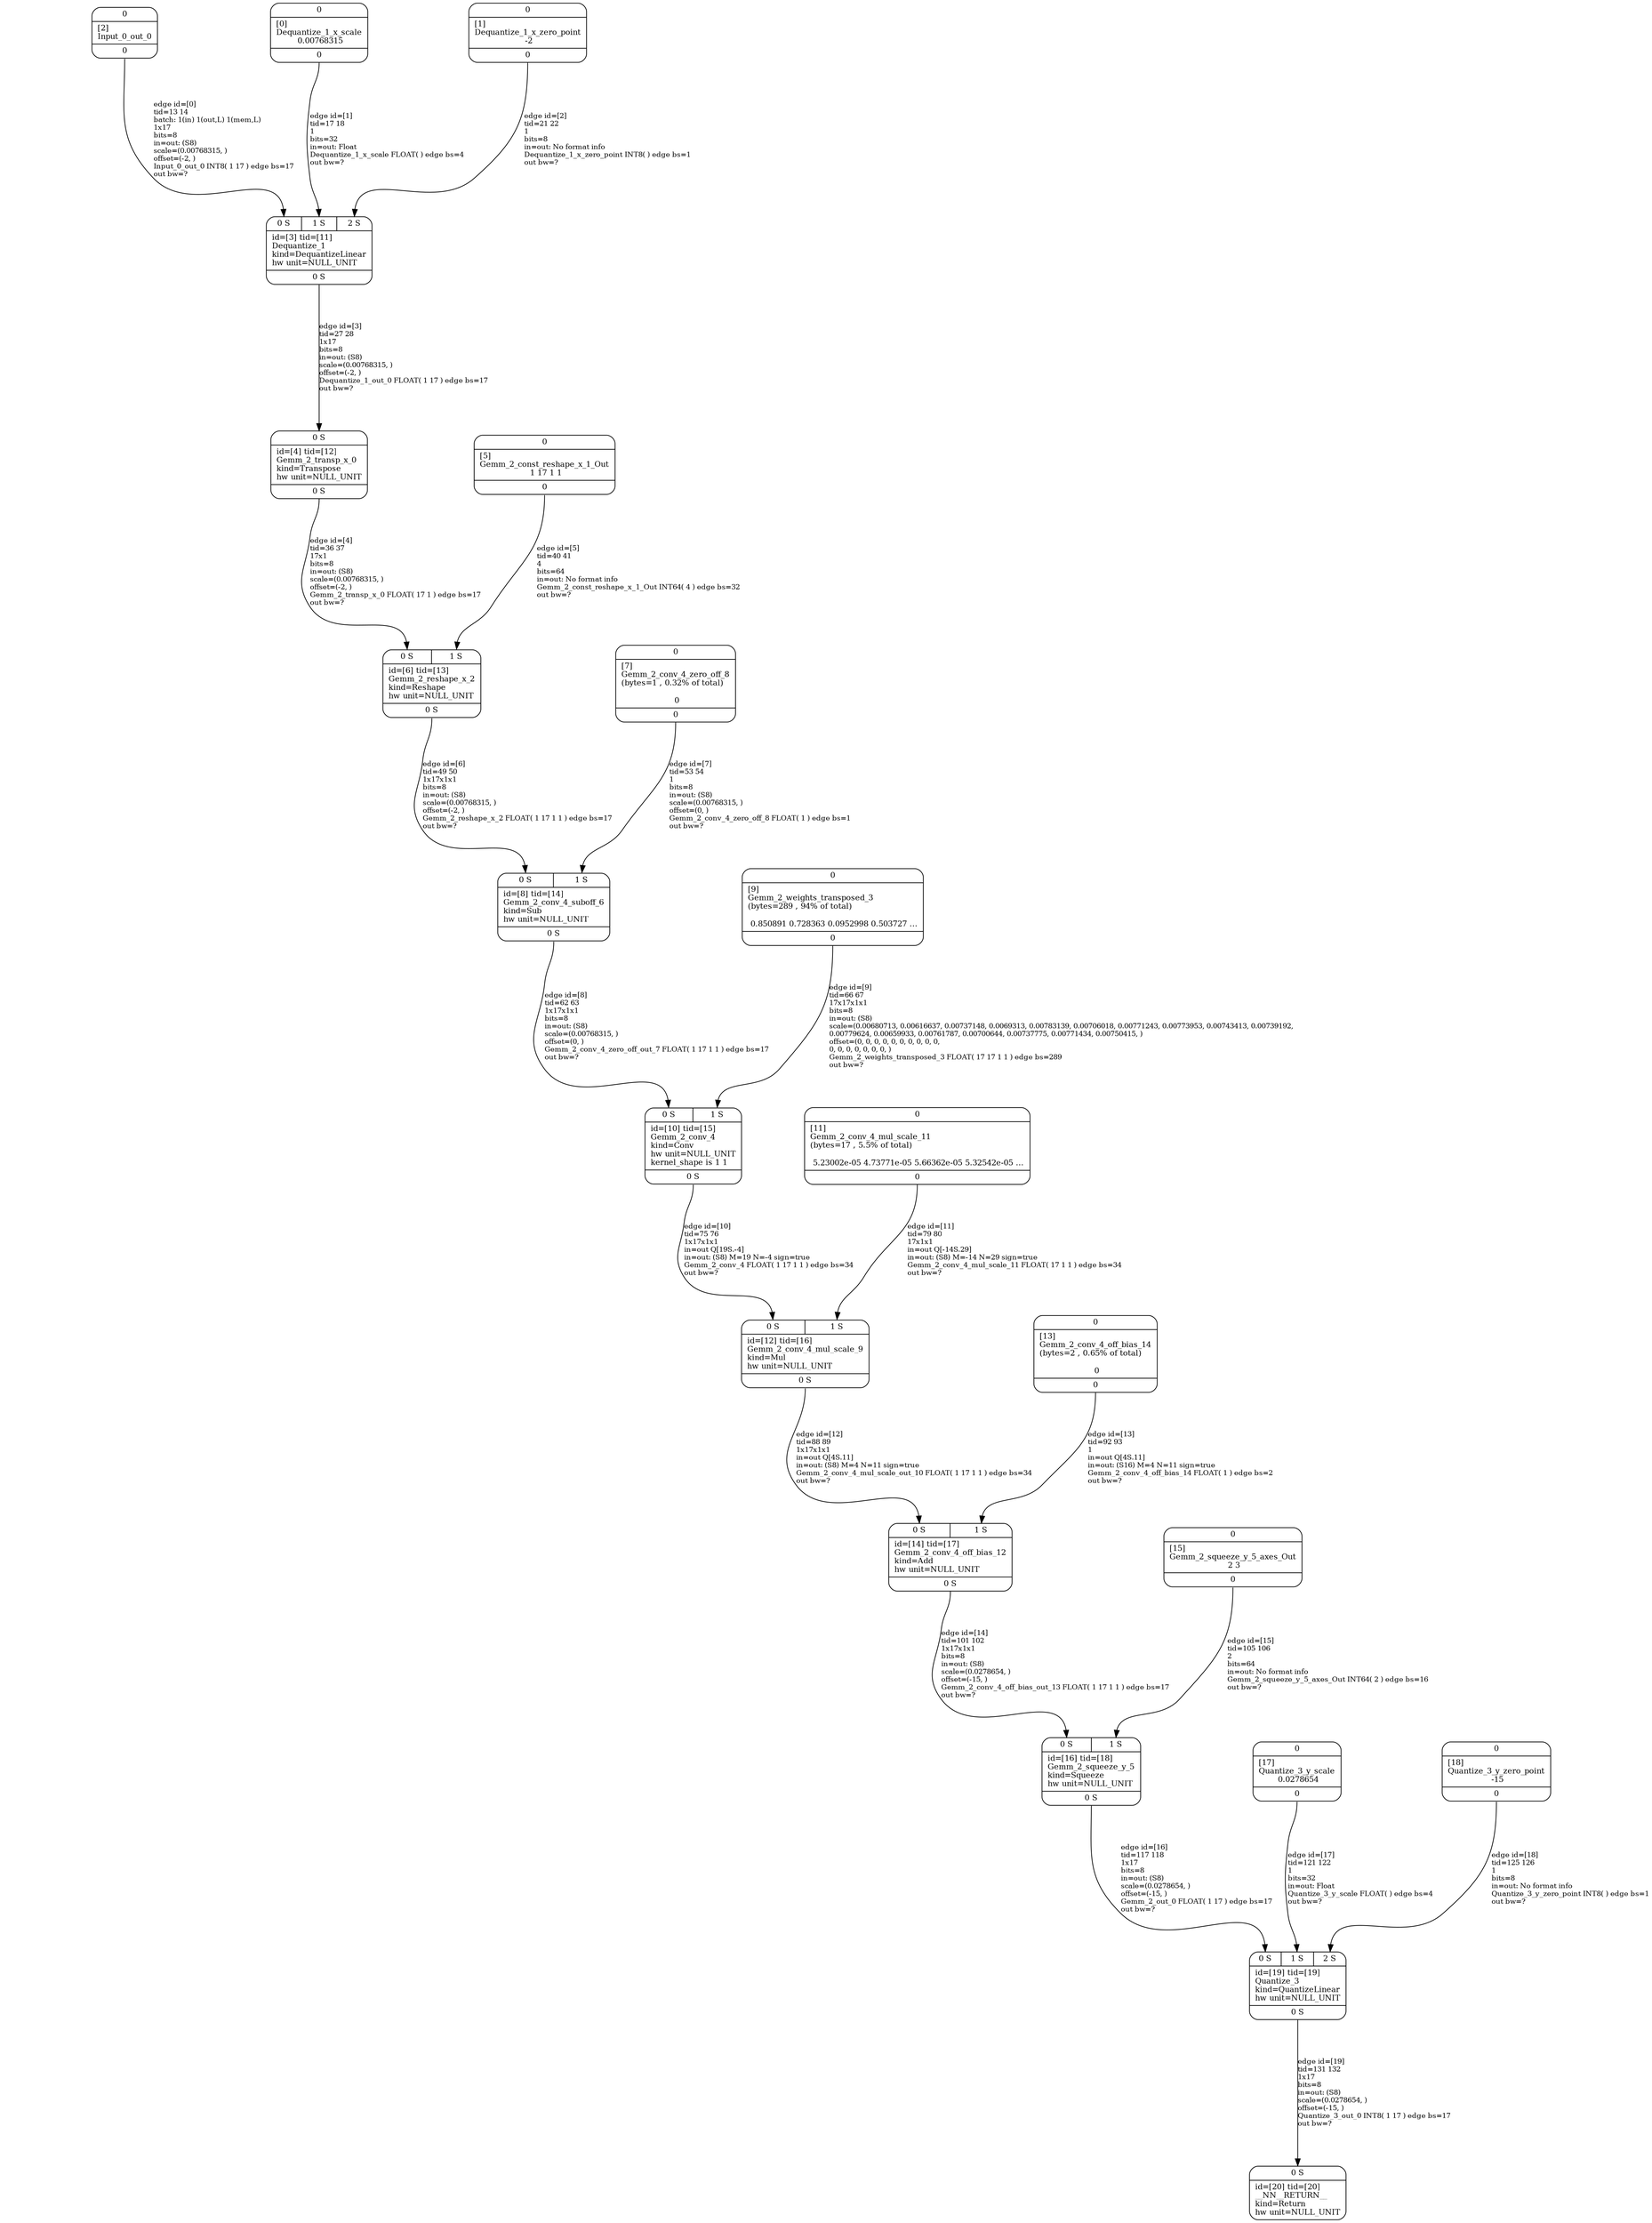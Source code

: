 digraph G {
graph [ fontsize=11 ];
node [ fontsize=11 ];
edge [ fontsize=10 ];
rankdir=BU
ranksep=1.5
nodesep=1
splines=spline
compound=true
Graphinfo [ label="" shape=plaintext, style=rounded, color=black, fontname="Arial-Bold" ];
Gemm_2_conv_4_off_bias_14 [ label="{ { <i0> 0} |  [13]\lGemm_2_conv_4_off_bias_14\l(bytes=2 , 0.65% of total)\l\l 0 | { <o0> 0} }", shape=record, color=black, style=rounded  ] ;
Dequantize_1_x_scale [ label="{ { <i0> 0} |  [0]\lDequantize_1_x_scale\l 0.00768315 | { <o0> 0} }", shape=record, color=black, style=rounded  ] ;
Quantize_3_y_zero_point [ label="{ { <i0> 0} |  [18]\lQuantize_3_y_zero_point\l -15 | { <o0> 0} }", shape=record, color=black, style=rounded  ] ;
Input_0_out_0 [ label="{ { <i0> 0} |  [2]\lInput_0_out_0 | { <o0> 0} }", shape=record, color=black, style=rounded  ] ;
Gemm_2_const_reshape_x_1_Out [ label="{ { <i0> 0} |  [5]\lGemm_2_const_reshape_x_1_Out\l 1 17 1 1 | { <o0> 0} }", shape=record, color=black, style=rounded  ] ;
Gemm_2_weights_transposed_3 [ label="{ { <i0> 0} |  [9]\lGemm_2_weights_transposed_3\l(bytes=289 , 94% of total)\l\l 0.850891 0.728363 0.0952998 0.503727 ... | { <o0> 0} }", shape=record, color=black, style=rounded  ] ;
Gemm_2_conv_4_mul_scale_11 [ label="{ { <i0> 0} |  [11]\lGemm_2_conv_4_mul_scale_11\l(bytes=17 , 5.5% of total)\l\l 5.23002e-05 4.73771e-05 5.66362e-05 5.32542e-05 ... | { <o0> 0} }", shape=record, color=black, style=rounded  ] ;
Dequantize_1_x_zero_point [ label="{ { <i0> 0} |  [1]\lDequantize_1_x_zero_point\l -2 | { <o0> 0} }", shape=record, color=black, style=rounded  ] ;
Gemm_2_squeeze_y_5_axes_Out [ label="{ { <i0> 0} |  [15]\lGemm_2_squeeze_y_5_axes_Out\l 2 3 | { <o0> 0} }", shape=record, color=black, style=rounded  ] ;
Gemm_2_conv_4_zero_off_8 [ label="{ { <i0> 0} |  [7]\lGemm_2_conv_4_zero_off_8\l(bytes=1 , 0.32% of total)\l\l 0 | { <o0> 0} }", shape=record, color=black, style=rounded  ] ;
Quantize_3_y_scale [ label="{ { <i0> 0} |  [17]\lQuantize_3_y_scale\l 0.0278654 | { <o0> 0} }", shape=record, color=black, style=rounded  ] ;
Dequantize_1 [ label="{ { < i0>  0 S  | < i1>  1 S  | < i2>  2 S } | id=[3] tid=[11]\lDequantize_1\lkind=DequantizeLinear\lhw unit=NULL_UNIT\l | { < o0>  0 S } }", shape=record, color=black, style=rounded  ] ;
Gemm_2_transp_x_0 [ label="{ { < i0>  0 S } | id=[4] tid=[12]\lGemm_2_transp_x_0\lkind=Transpose\lhw unit=NULL_UNIT\l | { < o0>  0 S } }", shape=record, color=black, style=rounded  ] ;
Gemm_2_reshape_x_2 [ label="{ { < i0>  0 S  | < i1>  1 S } | id=[6] tid=[13]\lGemm_2_reshape_x_2\lkind=Reshape\lhw unit=NULL_UNIT\l | { < o0>  0 S } }", shape=record, color=black, style=rounded  ] ;
Gemm_2_conv_4_suboff_6 [ label="{ { < i0>  0 S  | < i1>  1 S } | id=[8] tid=[14]\lGemm_2_conv_4_suboff_6\lkind=Sub\lhw unit=NULL_UNIT\l | { < o0>  0 S } }", shape=record, color=black, style=rounded  ] ;
Gemm_2_conv_4 [ label="{ { < i0>  0 S  | < i1>  1 S } | id=[10] tid=[15]\lGemm_2_conv_4\lkind=Conv\lhw unit=NULL_UNIT\lkernel_shape is 1 1\l | { < o0>  0 S } }", shape=record, color=black, style=rounded  ] ;
Gemm_2_conv_4_mul_scale_9 [ label="{ { < i0>  0 S  | < i1>  1 S } | id=[12] tid=[16]\lGemm_2_conv_4_mul_scale_9\lkind=Mul\lhw unit=NULL_UNIT\l | { < o0>  0 S } }", shape=record, color=black, style=rounded  ] ;
Gemm_2_conv_4_off_bias_12 [ label="{ { < i0>  0 S  | < i1>  1 S } | id=[14] tid=[17]\lGemm_2_conv_4_off_bias_12\lkind=Add\lhw unit=NULL_UNIT\l | { < o0>  0 S } }", shape=record, color=black, style=rounded  ] ;
Gemm_2_squeeze_y_5 [ label="{ { < i0>  0 S  | < i1>  1 S } | id=[16] tid=[18]\lGemm_2_squeeze_y_5\lkind=Squeeze\lhw unit=NULL_UNIT\l | { < o0>  0 S } }", shape=record, color=black, style=rounded  ] ;
Quantize_3 [ label="{ { < i0>  0 S  | < i1>  1 S  | < i2>  2 S } | id=[19] tid=[19]\lQuantize_3\lkind=QuantizeLinear\lhw unit=NULL_UNIT\l | { < o0>  0 S } }", shape=record, color=black, style=rounded  ] ;
__NN__RETURN__ [ label="{ { < i0>  0 S } | id=[20] tid=[20]\l__NN__RETURN__\lkind=Return\lhw unit=NULL_UNIT\l}", shape=record, color=black, style=rounded  ] ;
Input_0_out_0:o0:s->Dequantize_1:i0:n [ label="edge id=[0]\ltid=13 14\lbatch: 1(in) 1(out,L) 1(mem,L) \l1x17\lbits=8\lin=out: (S8)\lscale=(0.00768315, )\loffset=(-2, )\lInput_0_out_0 INT8( 1 17 ) edge bs=17\lout bw=?\l" ]; 
Dequantize_1_x_scale:o0:s->Dequantize_1:i1:n [ label="edge id=[1]\ltid=17 18\l1\lbits=32\lin=out: Float\lDequantize_1_x_scale FLOAT( ) edge bs=4\lout bw=?\l" ]; 
Dequantize_1_x_zero_point:o0:s->Dequantize_1:i2:n [ label="edge id=[2]\ltid=21 22\l1\lbits=8\lin=out: No format info\lDequantize_1_x_zero_point INT8( ) edge bs=1\lout bw=?\l" ]; 
Dequantize_1:o0:s->Gemm_2_transp_x_0:i0:n [ label="edge id=[3]\ltid=27 28\l1x17\lbits=8\lin=out: (S8)\lscale=(0.00768315, )\loffset=(-2, )\lDequantize_1_out_0 FLOAT( 1 17 ) edge bs=17\lout bw=?\l" ]; 
Gemm_2_transp_x_0:o0:s->Gemm_2_reshape_x_2:i0:n [ label="edge id=[4]\ltid=36 37\l17x1\lbits=8\lin=out: (S8)\lscale=(0.00768315, )\loffset=(-2, )\lGemm_2_transp_x_0 FLOAT( 17 1 ) edge bs=17\lout bw=?\l" ]; 
Gemm_2_const_reshape_x_1_Out:o0:s->Gemm_2_reshape_x_2:i1:n [ label="edge id=[5]\ltid=40 41\l4\lbits=64\lin=out: No format info\lGemm_2_const_reshape_x_1_Out INT64( 4 ) edge bs=32\lout bw=?\l" ]; 
Gemm_2_reshape_x_2:o0:s->Gemm_2_conv_4_suboff_6:i0:n [ label="edge id=[6]\ltid=49 50\l1x17x1x1\lbits=8\lin=out: (S8)\lscale=(0.00768315, )\loffset=(-2, )\lGemm_2_reshape_x_2 FLOAT( 1 17 1 1 ) edge bs=17\lout bw=?\l" ]; 
Gemm_2_conv_4_zero_off_8:o0:s->Gemm_2_conv_4_suboff_6:i1:n [ label="edge id=[7]\ltid=53 54\l1\lbits=8\lin=out: (S8)\lscale=(0.00768315, )\loffset=(0, )\lGemm_2_conv_4_zero_off_8 FLOAT( 1 ) edge bs=1\lout bw=?\l" ]; 
Gemm_2_conv_4_suboff_6:o0:s->Gemm_2_conv_4:i0:n [ label="edge id=[8]\ltid=62 63\l1x17x1x1\lbits=8\lin=out: (S8)\lscale=(0.00768315, )\loffset=(0, )\lGemm_2_conv_4_zero_off_out_7 FLOAT( 1 17 1 1 ) edge bs=17\lout bw=?\l" ]; 
Gemm_2_weights_transposed_3:o0:s->Gemm_2_conv_4:i1:n [ label="edge id=[9]\ltid=66 67\l17x17x1x1\lbits=8\lin=out: (S8)\lscale=(0.00680713, 0.00616637, 0.00737148, 0.0069313, 0.00783139, 0.00706018, 0.00771243, 0.00773953, 0.00743413, 0.00739192, \l0.00779624, 0.00659933, 0.00761787, 0.00700644, 0.00737775, 0.00771434, 0.00750415, )\loffset=(0, 0, 0, 0, 0, 0, 0, 0, 0, 0, \l0, 0, 0, 0, 0, 0, 0, )\lGemm_2_weights_transposed_3 FLOAT( 17 17 1 1 ) edge bs=289\lout bw=?\l" ]; 
Gemm_2_conv_4:o0:s->Gemm_2_conv_4_mul_scale_9:i0:n [ label="edge id=[10]\ltid=75 76\l1x17x1x1\lin=out Q[19S.-4]\lin=out: (S8) M=19 N=-4 sign=true\lGemm_2_conv_4 FLOAT( 1 17 1 1 ) edge bs=34\lout bw=?\l" ]; 
Gemm_2_conv_4_mul_scale_11:o0:s->Gemm_2_conv_4_mul_scale_9:i1:n [ label="edge id=[11]\ltid=79 80\l17x1x1\lin=out Q[-14S.29]\lin=out: (S8) M=-14 N=29 sign=true\lGemm_2_conv_4_mul_scale_11 FLOAT( 17 1 1 ) edge bs=34\lout bw=?\l" ]; 
Gemm_2_conv_4_mul_scale_9:o0:s->Gemm_2_conv_4_off_bias_12:i0:n [ label="edge id=[12]\ltid=88 89\l1x17x1x1\lin=out Q[4S.11]\lin=out: (S8) M=4 N=11 sign=true\lGemm_2_conv_4_mul_scale_out_10 FLOAT( 1 17 1 1 ) edge bs=34\lout bw=?\l" ]; 
Gemm_2_conv_4_off_bias_14:o0:s->Gemm_2_conv_4_off_bias_12:i1:n [ label="edge id=[13]\ltid=92 93\l1\lin=out Q[4S.11]\lin=out: (S16) M=4 N=11 sign=true\lGemm_2_conv_4_off_bias_14 FLOAT( 1 ) edge bs=2\lout bw=?\l" ]; 
Gemm_2_conv_4_off_bias_12:o0:s->Gemm_2_squeeze_y_5:i0:n [ label="edge id=[14]\ltid=101 102\l1x17x1x1\lbits=8\lin=out: (S8)\lscale=(0.0278654, )\loffset=(-15, )\lGemm_2_conv_4_off_bias_out_13 FLOAT( 1 17 1 1 ) edge bs=17\lout bw=?\l" ]; 
Gemm_2_squeeze_y_5_axes_Out:o0:s->Gemm_2_squeeze_y_5:i1:n [ label="edge id=[15]\ltid=105 106\l2\lbits=64\lin=out: No format info\lGemm_2_squeeze_y_5_axes_Out INT64( 2 ) edge bs=16\lout bw=?\l" ]; 
Gemm_2_squeeze_y_5:o0:s->Quantize_3:i0:n [ label="edge id=[16]\ltid=117 118\l1x17\lbits=8\lin=out: (S8)\lscale=(0.0278654, )\loffset=(-15, )\lGemm_2_out_0 FLOAT( 1 17 ) edge bs=17\lout bw=?\l" ]; 
Quantize_3_y_scale:o0:s->Quantize_3:i1:n [ label="edge id=[17]\ltid=121 122\l1\lbits=32\lin=out: Float\lQuantize_3_y_scale FLOAT( ) edge bs=4\lout bw=?\l" ]; 
Quantize_3_y_zero_point:o0:s->Quantize_3:i2:n [ label="edge id=[18]\ltid=125 126\l1\lbits=8\lin=out: No format info\lQuantize_3_y_zero_point INT8( ) edge bs=1\lout bw=?\l" ]; 
Quantize_3:o0:s->__NN__RETURN__:i0:n [ label="edge id=[19]\ltid=131 132\l1x17\lbits=8\lin=out: (S8)\lscale=(0.0278654, )\loffset=(-15, )\lQuantize_3_out_0 INT8( 1 17 ) edge bs=17\lout bw=?\l" ]; 
}
